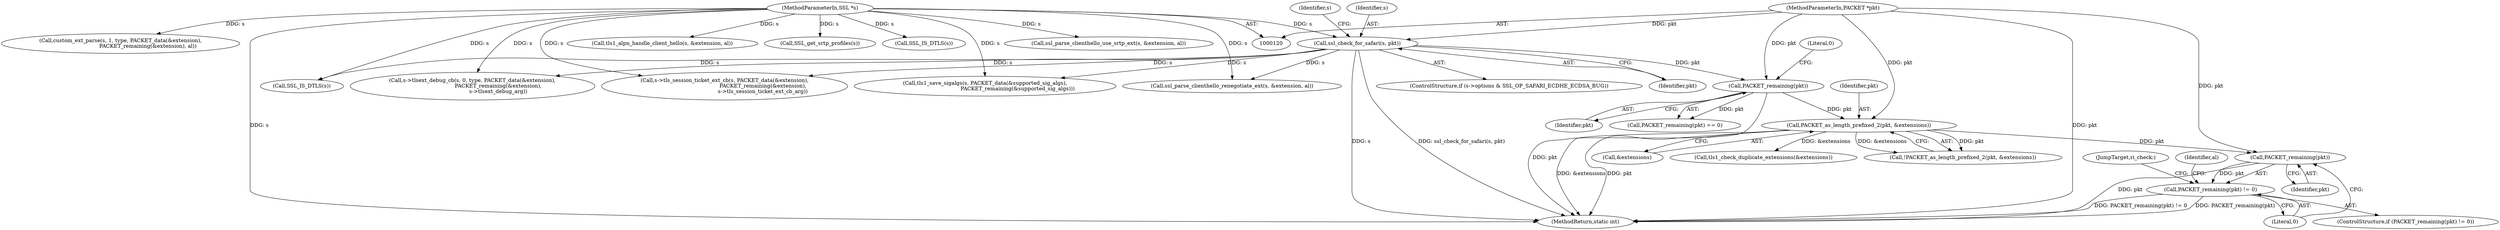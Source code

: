 digraph "0_openssl_4ad93618d26a3ea23d36ad5498ff4f59eff3a4d2_7@API" {
"1001062" [label="(Call,PACKET_remaining(pkt))"];
"1000260" [label="(Call,PACKET_as_length_prefixed_2(pkt, &extensions))"];
"1000254" [label="(Call,PACKET_remaining(pkt))"];
"1000207" [label="(Call,ssl_check_for_safari(s, pkt))"];
"1000121" [label="(MethodParameterIn,SSL *s)"];
"1000122" [label="(MethodParameterIn,PACKET *pkt)"];
"1001061" [label="(Call,PACKET_remaining(pkt) != 0)"];
"1000262" [label="(Call,&extensions)"];
"1001011" [label="(Call,SSL_get_srtp_profiles(s))"];
"1001062" [label="(Call,PACKET_remaining(pkt))"];
"1001008" [label="(Call,SSL_IS_DTLS(s))"];
"1000623" [label="(Call,s->tls_session_ticket_ext_cb(s, PACKET_data(&extension),\n                                              PACKET_remaining(&extension),\n                                              s->tls_session_ticket_ext_cb_arg))"];
"1000255" [label="(Identifier,pkt)"];
"1000260" [label="(Call,PACKET_as_length_prefixed_2(pkt, &extensions))"];
"1001018" [label="(Call,ssl_parse_clienthello_use_srtp_ext(s, &extension, al))"];
"1001099" [label="(MethodReturn,static int)"];
"1000121" [label="(MethodParameterIn,SSL *s)"];
"1001064" [label="(Literal,0)"];
"1001046" [label="(Call,custom_ext_parse(s, 1, type, PACKET_data(&extension),\n                                 PACKET_remaining(&extension), al))"];
"1001072" [label="(JumpTarget,ri_check:)"];
"1000122" [label="(MethodParameterIn,PACKET *pkt)"];
"1001068" [label="(Identifier,al)"];
"1000268" [label="(Call,tls1_check_duplicate_extensions(&extensions))"];
"1000256" [label="(Literal,0)"];
"1000201" [label="(ControlStructure,if (s->options & SSL_OP_SAFARI_ECDHE_ECDSA_BUG))"];
"1000294" [label="(Call,s->tlsext_debug_cb(s, 0, type, PACKET_data(&extension),\n                               PACKET_remaining(&extension),\n                               s->tlsext_debug_arg))"];
"1000998" [label="(Call,tls1_alpn_handle_client_hello(s, &extension, al))"];
"1000259" [label="(Call,!PACKET_as_length_prefixed_2(pkt, &extensions))"];
"1000254" [label="(Call,PACKET_remaining(pkt))"];
"1000253" [label="(Call,PACKET_remaining(pkt) == 0)"];
"1001061" [label="(Call,PACKET_remaining(pkt) != 0)"];
"1000903" [label="(Call,SSL_IS_DTLS(s))"];
"1000209" [label="(Identifier,pkt)"];
"1000207" [label="(Call,ssl_check_for_safari(s, pkt))"];
"1000214" [label="(Identifier,s)"];
"1001060" [label="(ControlStructure,if (PACKET_remaining(pkt) != 0))"];
"1001063" [label="(Identifier,pkt)"];
"1000208" [label="(Identifier,s)"];
"1000314" [label="(Call,ssl_parse_clienthello_renegotiate_ext(s, &extension, al))"];
"1000680" [label="(Call,tls1_save_sigalgs(s, PACKET_data(&supported_sig_algs),\n                                       PACKET_remaining(&supported_sig_algs)))"];
"1000261" [label="(Identifier,pkt)"];
"1001062" -> "1001061"  [label="AST: "];
"1001062" -> "1001063"  [label="CFG: "];
"1001063" -> "1001062"  [label="AST: "];
"1001064" -> "1001062"  [label="CFG: "];
"1001062" -> "1001099"  [label="DDG: pkt"];
"1001062" -> "1001061"  [label="DDG: pkt"];
"1000260" -> "1001062"  [label="DDG: pkt"];
"1000122" -> "1001062"  [label="DDG: pkt"];
"1000260" -> "1000259"  [label="AST: "];
"1000260" -> "1000262"  [label="CFG: "];
"1000261" -> "1000260"  [label="AST: "];
"1000262" -> "1000260"  [label="AST: "];
"1000259" -> "1000260"  [label="CFG: "];
"1000260" -> "1001099"  [label="DDG: &extensions"];
"1000260" -> "1001099"  [label="DDG: pkt"];
"1000260" -> "1000259"  [label="DDG: pkt"];
"1000260" -> "1000259"  [label="DDG: &extensions"];
"1000254" -> "1000260"  [label="DDG: pkt"];
"1000122" -> "1000260"  [label="DDG: pkt"];
"1000260" -> "1000268"  [label="DDG: &extensions"];
"1000254" -> "1000253"  [label="AST: "];
"1000254" -> "1000255"  [label="CFG: "];
"1000255" -> "1000254"  [label="AST: "];
"1000256" -> "1000254"  [label="CFG: "];
"1000254" -> "1001099"  [label="DDG: pkt"];
"1000254" -> "1000253"  [label="DDG: pkt"];
"1000207" -> "1000254"  [label="DDG: pkt"];
"1000122" -> "1000254"  [label="DDG: pkt"];
"1000207" -> "1000201"  [label="AST: "];
"1000207" -> "1000209"  [label="CFG: "];
"1000208" -> "1000207"  [label="AST: "];
"1000209" -> "1000207"  [label="AST: "];
"1000214" -> "1000207"  [label="CFG: "];
"1000207" -> "1001099"  [label="DDG: s"];
"1000207" -> "1001099"  [label="DDG: ssl_check_for_safari(s, pkt)"];
"1000121" -> "1000207"  [label="DDG: s"];
"1000122" -> "1000207"  [label="DDG: pkt"];
"1000207" -> "1000294"  [label="DDG: s"];
"1000207" -> "1000314"  [label="DDG: s"];
"1000207" -> "1000623"  [label="DDG: s"];
"1000207" -> "1000680"  [label="DDG: s"];
"1000207" -> "1000903"  [label="DDG: s"];
"1000121" -> "1000120"  [label="AST: "];
"1000121" -> "1001099"  [label="DDG: s"];
"1000121" -> "1000294"  [label="DDG: s"];
"1000121" -> "1000314"  [label="DDG: s"];
"1000121" -> "1000623"  [label="DDG: s"];
"1000121" -> "1000680"  [label="DDG: s"];
"1000121" -> "1000903"  [label="DDG: s"];
"1000121" -> "1000998"  [label="DDG: s"];
"1000121" -> "1001008"  [label="DDG: s"];
"1000121" -> "1001011"  [label="DDG: s"];
"1000121" -> "1001018"  [label="DDG: s"];
"1000121" -> "1001046"  [label="DDG: s"];
"1000122" -> "1000120"  [label="AST: "];
"1000122" -> "1001099"  [label="DDG: pkt"];
"1001061" -> "1001060"  [label="AST: "];
"1001061" -> "1001064"  [label="CFG: "];
"1001064" -> "1001061"  [label="AST: "];
"1001068" -> "1001061"  [label="CFG: "];
"1001072" -> "1001061"  [label="CFG: "];
"1001061" -> "1001099"  [label="DDG: PACKET_remaining(pkt)"];
"1001061" -> "1001099"  [label="DDG: PACKET_remaining(pkt) != 0"];
}
